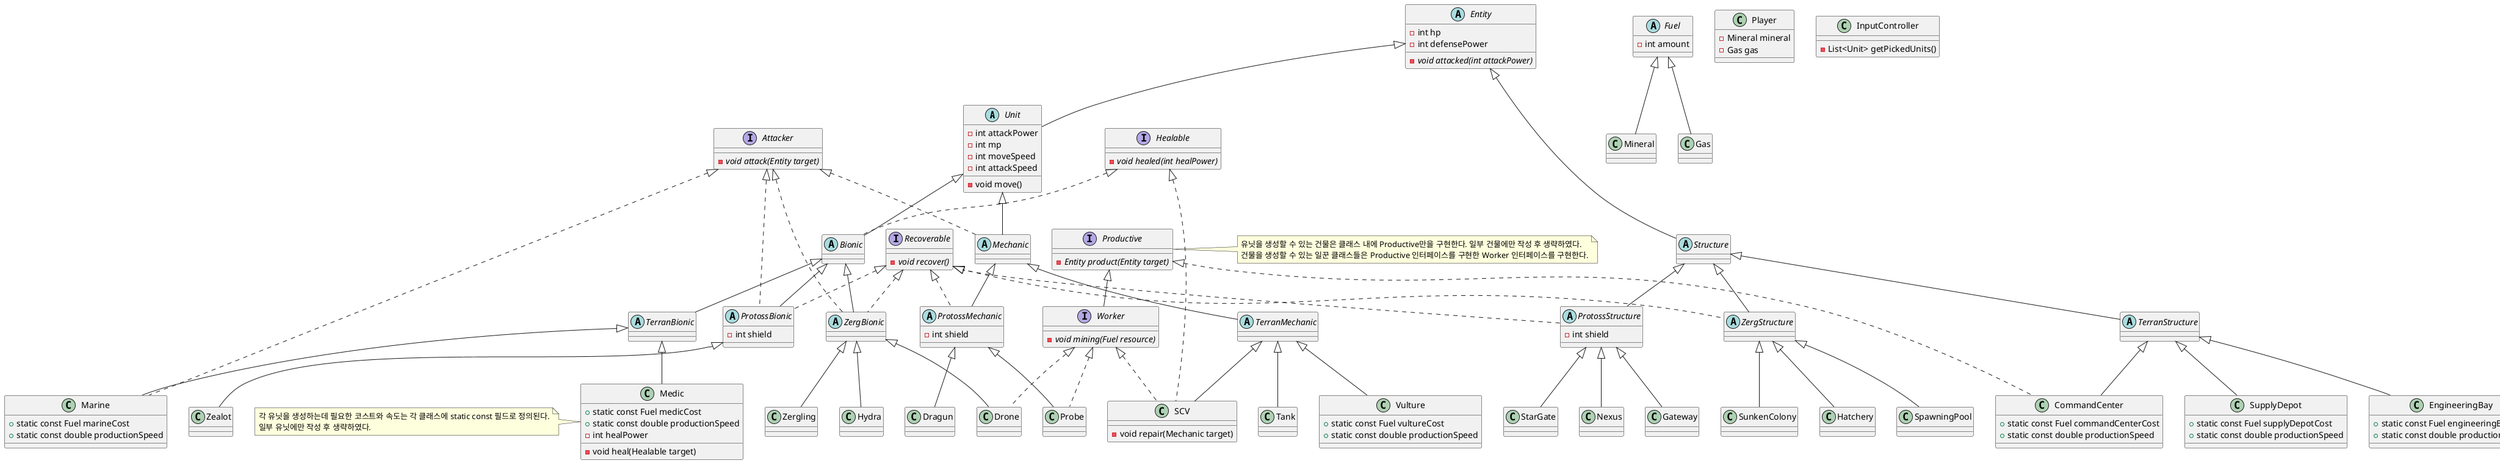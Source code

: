 @startuml

    abstract class Unit extends Entity {
    - int attackPower
    - int mp
    - int moveSpeed
    - int attackSpeed

     - void move()
}
abstract class Structure extends Entity

abstract class TerranStructure extends Structure
abstract class ZergStructure extends Structure implements Recoverable
abstract class ProtossStructure extends Structure implements Recoverable {
    - int shield
}

abstract class Bionic extends Unit implements Healable
abstract class Mechanic extends Unit implements Attacker

abstract class TerranBionic extends Bionic
abstract class TerranMechanic extends Mechanic
abstract class ZergBionic extends Bionic implements Recoverable, Attacker
abstract class ProtossBionic extends Bionic implements Recoverable, Attacker {
    - int shield
}
abstract class ProtossMechanic extends Mechanic implements Recoverable {
    - int shield
}

class Marine extends TerranBionic implements Attacker {
    + static const Fuel marineCost
    + static const double productionSpeed
}
class Medic extends TerranBionic {
    + static const Fuel medicCost
    + static const double productionSpeed
    - int healPower
    - void heal(Healable target)
}

note left
각 유닛을 생성하는데 필요한 코스트와 속도는 각 클래스에 static const 필드로 정의된다.
일부 유닛에만 작성 후 생략하였다.
end note
class Vulture extends TerranMechanic {
    + static const Fuel vultureCost
    + static const double productionSpeed
}
class Tank extends TerranMechanic
class SCV extends TerranMechanic implements Worker, Healable {
    - void repair(Mechanic target)
}

class Zergling extends ZergBionic
class Hydra extends ZergBionic
class Drone extends ZergBionic implements Worker

class Zealot extends ProtossBionic
class Dragun extends ProtossMechanic
class Probe extends ProtossMechanic implements Worker

class CommandCenter extends TerranStructure implements Productive {
    + static const Fuel commandCenterCost
    + static const double productionSpeed
}
class SupplyDepot extends TerranStructure {
    + static const Fuel supplyDepotCost
    + static const double productionSpeed
}
class EngineeringBay extends TerranStructure {
    + static const Fuel engineeringBayCost
    + static const double productionSpeed
}

note right
각 건물을 생성하는데 필요한 코스트와 속도는 각 클래스에 static const 필드로 정의된다.
일부 건물에만 작성 후 생략하였다.
end note
class Hatchery extends ZergStructure
class SpawningPool extends ZergStructure
class SunkenColony extends ZergStructure

class Nexus extends ProtossStructure
class Gateway extends ProtossStructure
class StarGate extends ProtossStructure

interface Worker implements Productive{
    {abstract} - void mining(Fuel resource)
}
abstract class Entity {
    - int hp
    - int defensePower
    {abstract} - void attacked(int attackPower)
}
interface Attacker {
    {abstract} - void attack(Entity target)
}
interface Healable {
    {abstract} - void healed(int healPower)
}
interface Recoverable {
    {abstract} - void recover()
}
interface Productive {
    {abstract} - Entity product(Entity target)
}
note right of Productive
유닛을 생성할 수 있는 건물은 클래스 내에 Productive만을 구현한다. 일부 건물에만 작성 후 생략하였다.
건물을 생성할 수 있는 일꾼 클래스들은 Productive 인터페이스를 구현한 Worker 인터페이스를 구현한다.
end note
abstract class Fuel {
    - int amount
}
class Mineral extends Fuel
class Gas extends Fuel
class Player {
    - Mineral mineral
    - Gas gas
}
class InputController {
    - List<Unit> getPickedUnits()
}
@enduml